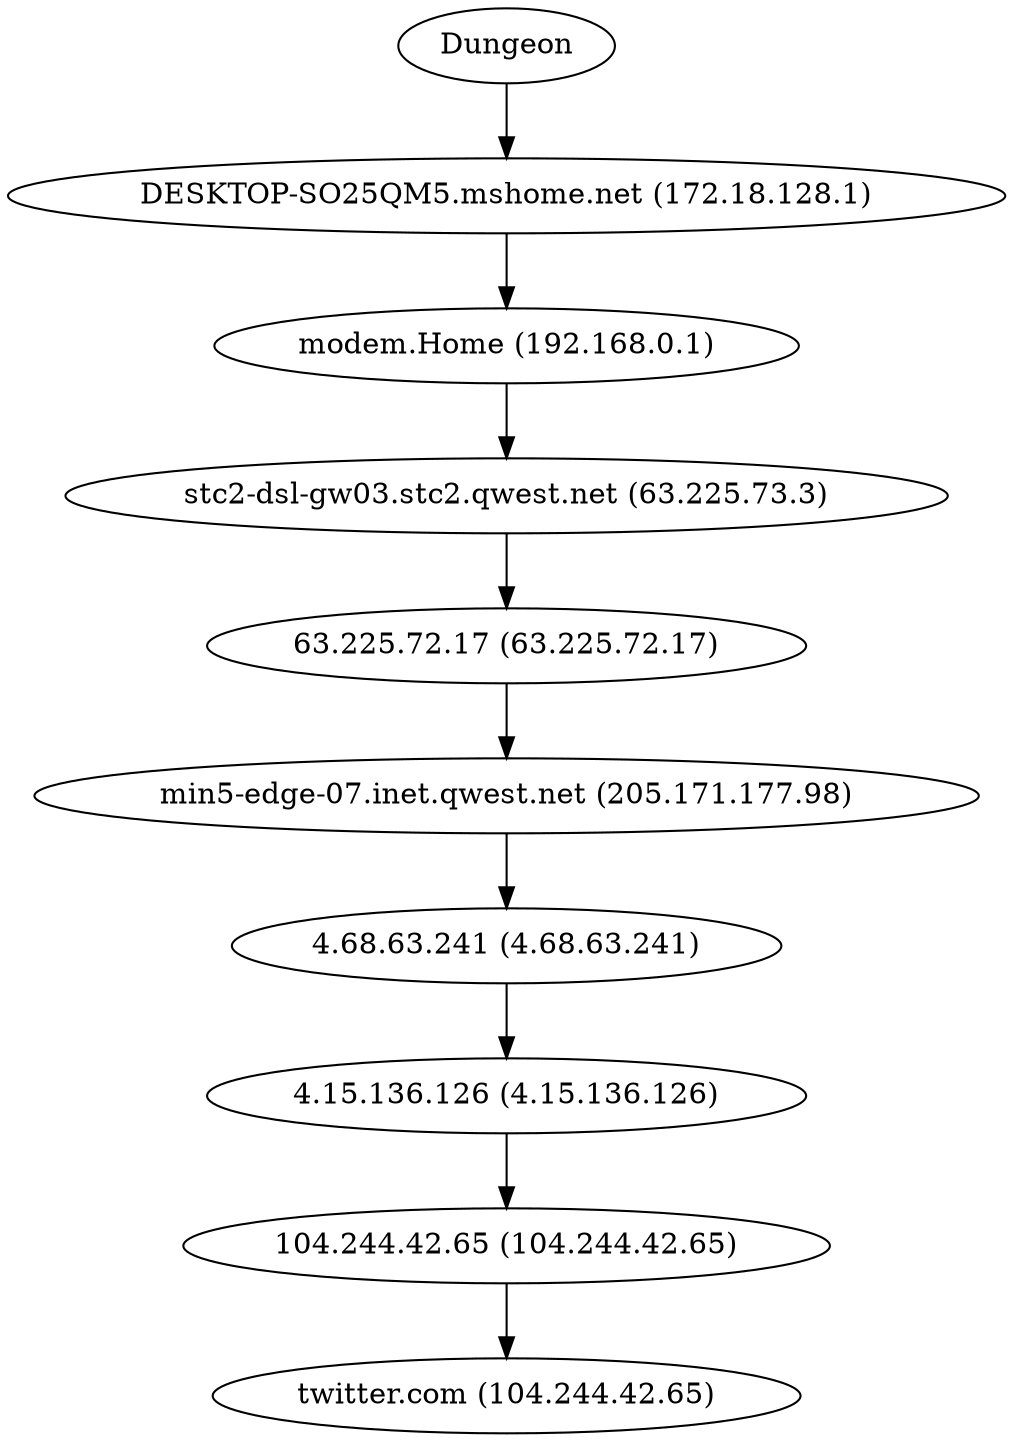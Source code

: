 digraph network {

// traceroute to twitter.com (104.244.42.65), 60 hops max, 60 byte packets
"Dungeon" -> "DESKTOP-SO25QM5.mshome.net (172.18.128.1)";
"DESKTOP-SO25QM5.mshome.net (172.18.128.1)" -> "modem.Home (192.168.0.1)";
"modem.Home (192.168.0.1)" -> "stc2-dsl-gw03.stc2.qwest.net (63.225.73.3)";
"stc2-dsl-gw03.stc2.qwest.net (63.225.73.3)" -> "63.225.72.17 (63.225.72.17)";
"63.225.72.17 (63.225.72.17)" -> "min5-edge-07.inet.qwest.net (205.171.177.98)";
"min5-edge-07.inet.qwest.net (205.171.177.98)" -> "4.68.63.241 (4.68.63.241)";
"4.68.63.241 (4.68.63.241)" -> "4.15.136.126 (4.15.136.126)";
"4.15.136.126 (4.15.136.126)" -> "104.244.42.65 (104.244.42.65)";
"104.244.42.65 (104.244.42.65)" -> "twitter.com (104.244.42.65)";
}
